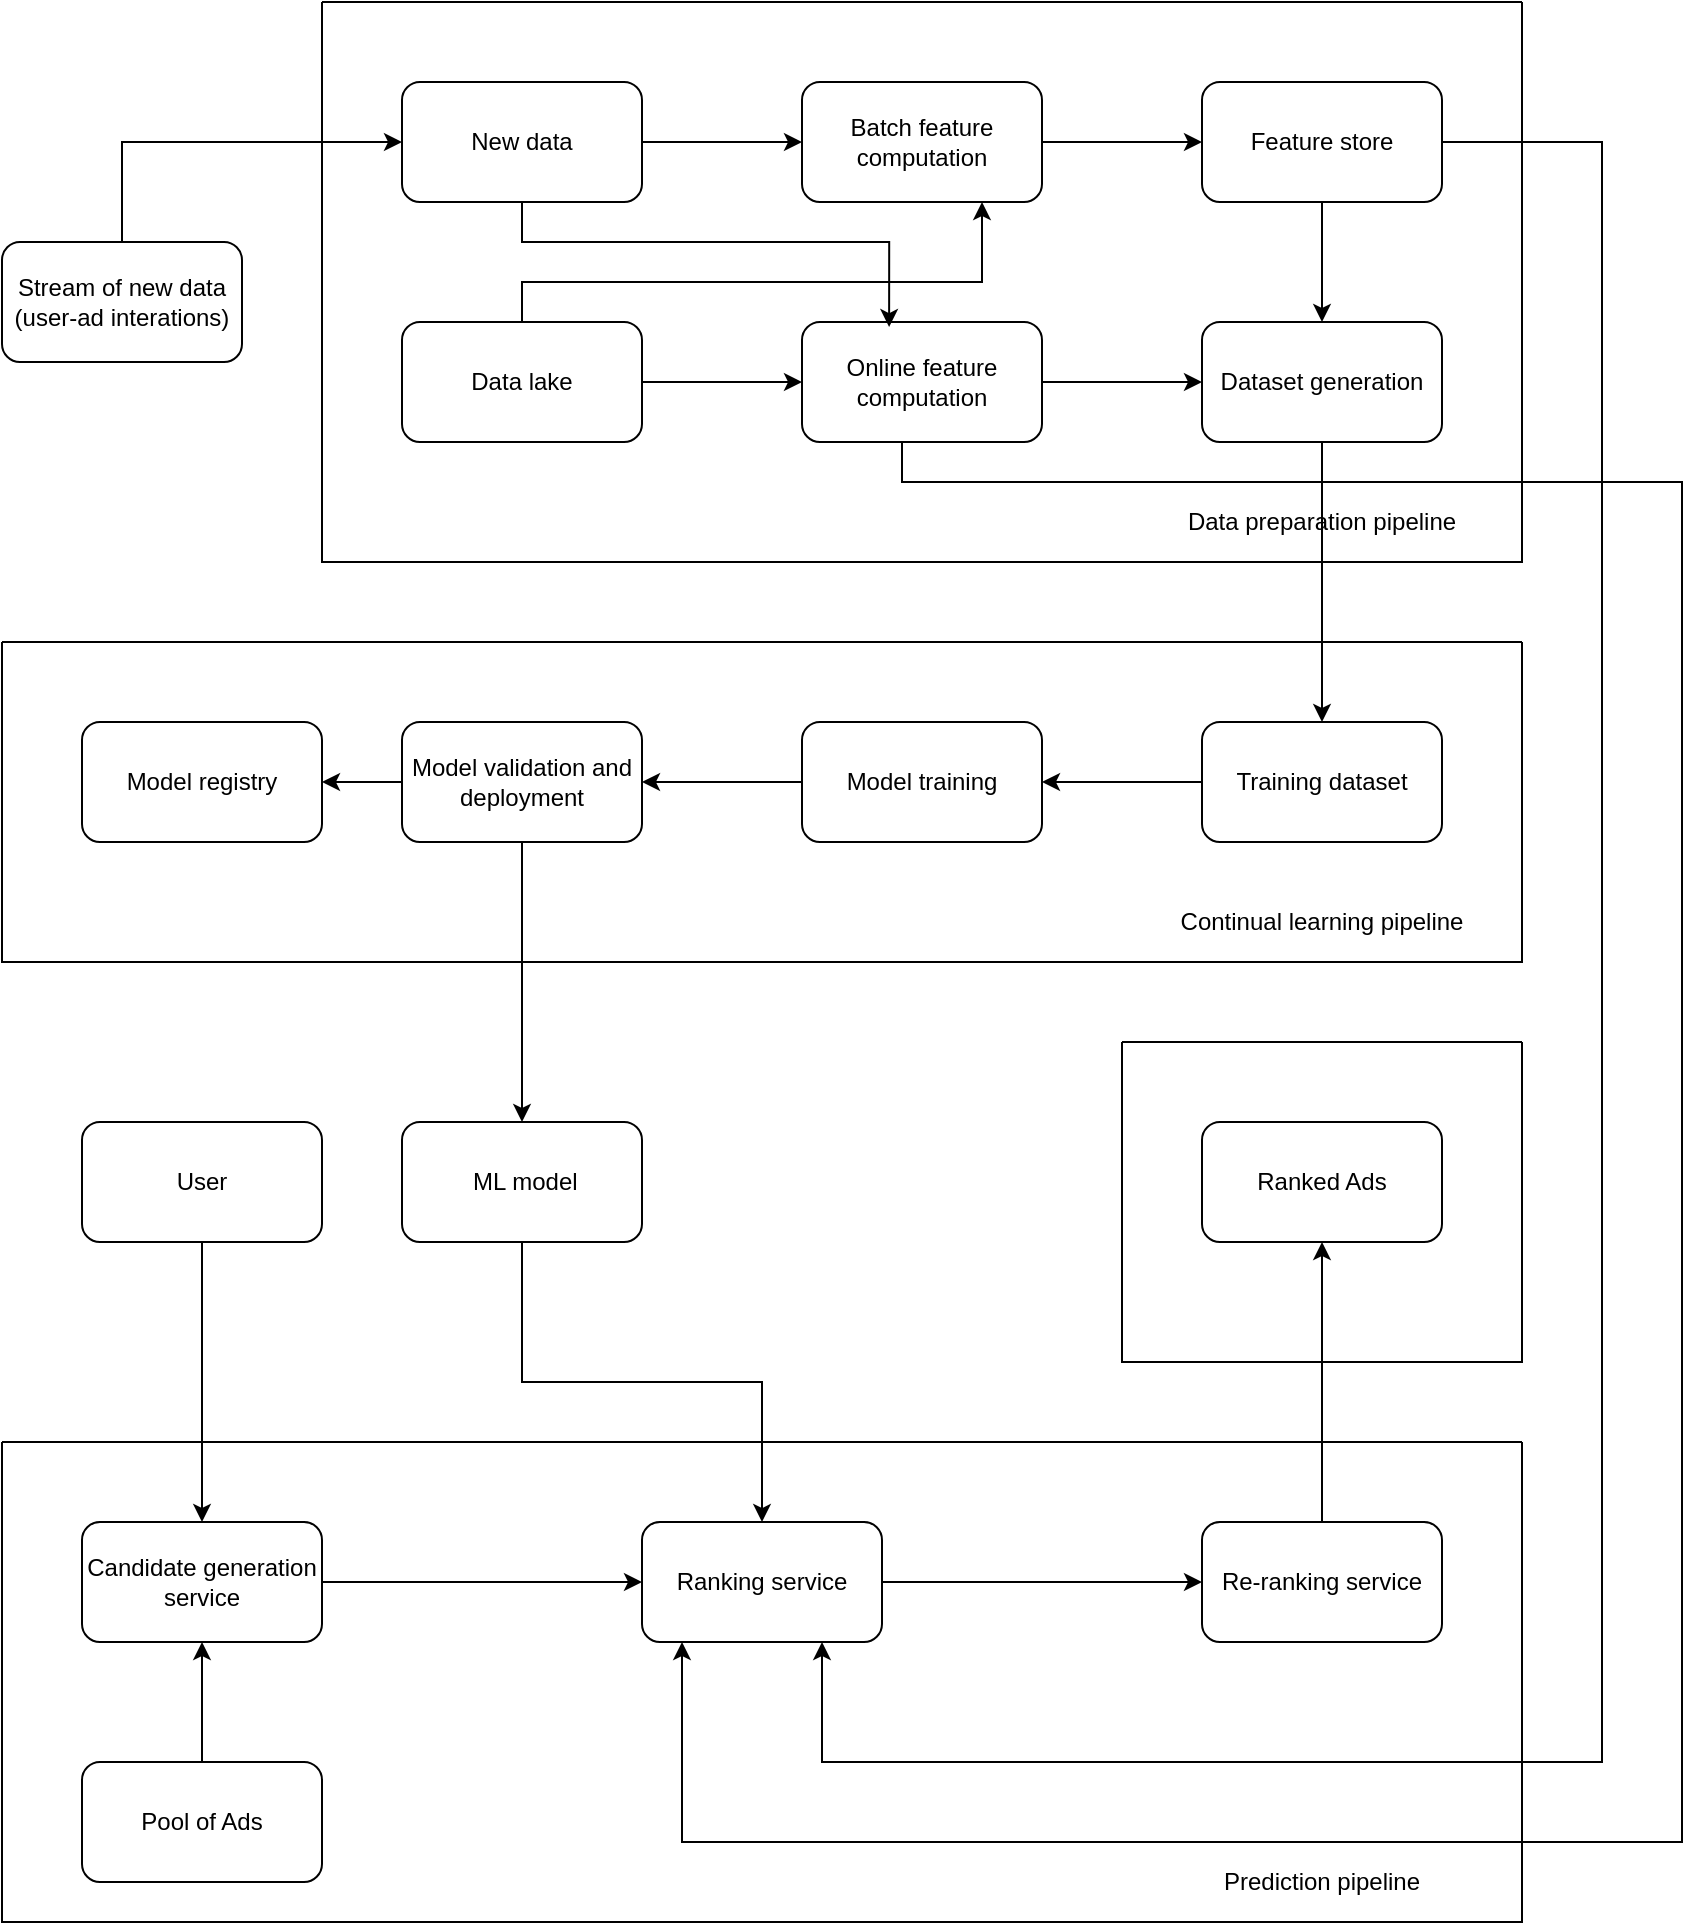 <mxfile scale="1" border="0" version="24.7.14">
  <diagram id="JIO4U5yVURzNJD8ckPtT" name="Page-1">
    <mxGraphModel dx="882" dy="578" grid="1" gridSize="10" guides="1" tooltips="1" connect="1" arrows="1" fold="1" page="1" pageScale="1" pageWidth="850" pageHeight="1100" math="0" shadow="0">
      <root>
        <mxCell id="0" />
        <mxCell id="1" parent="0" />
        <mxCell id="At9daDqTqGgUnNfYn9DA-27" style="edgeStyle=orthogonalEdgeStyle;rounded=0;orthogonalLoop=1;jettySize=auto;html=1;exitX=0.5;exitY=0;exitDx=0;exitDy=0;entryX=0;entryY=0.5;entryDx=0;entryDy=0;" parent="1" source="At9daDqTqGgUnNfYn9DA-1" target="At9daDqTqGgUnNfYn9DA-3" edge="1">
          <mxGeometry relative="1" as="geometry" />
        </mxCell>
        <mxCell id="At9daDqTqGgUnNfYn9DA-1" value="Stream of new data (user-ad interations)" style="rounded=1;whiteSpace=wrap;html=1;" parent="1" vertex="1">
          <mxGeometry x="40" y="160" width="120" height="60" as="geometry" />
        </mxCell>
        <mxCell id="At9daDqTqGgUnNfYn9DA-2" value="" style="swimlane;startSize=0;" parent="1" vertex="1">
          <mxGeometry x="200" y="40" width="600" height="280" as="geometry" />
        </mxCell>
        <mxCell id="At9daDqTqGgUnNfYn9DA-28" style="edgeStyle=orthogonalEdgeStyle;rounded=0;orthogonalLoop=1;jettySize=auto;html=1;exitX=1;exitY=0.5;exitDx=0;exitDy=0;" parent="At9daDqTqGgUnNfYn9DA-2" source="At9daDqTqGgUnNfYn9DA-3" target="At9daDqTqGgUnNfYn9DA-5" edge="1">
          <mxGeometry relative="1" as="geometry" />
        </mxCell>
        <mxCell id="At9daDqTqGgUnNfYn9DA-3" value="New data" style="rounded=1;whiteSpace=wrap;html=1;" parent="At9daDqTqGgUnNfYn9DA-2" vertex="1">
          <mxGeometry x="40" y="40" width="120" height="60" as="geometry" />
        </mxCell>
        <mxCell id="At9daDqTqGgUnNfYn9DA-29" style="edgeStyle=orthogonalEdgeStyle;rounded=0;orthogonalLoop=1;jettySize=auto;html=1;exitX=1;exitY=0.5;exitDx=0;exitDy=0;entryX=0;entryY=0.5;entryDx=0;entryDy=0;" parent="At9daDqTqGgUnNfYn9DA-2" source="At9daDqTqGgUnNfYn9DA-4" target="At9daDqTqGgUnNfYn9DA-6" edge="1">
          <mxGeometry relative="1" as="geometry" />
        </mxCell>
        <mxCell id="AvpIkaSzFb0twTz1KroS-10" style="edgeStyle=orthogonalEdgeStyle;rounded=0;orthogonalLoop=1;jettySize=auto;html=1;exitX=0.5;exitY=0;exitDx=0;exitDy=0;entryX=0.75;entryY=1;entryDx=0;entryDy=0;" edge="1" parent="At9daDqTqGgUnNfYn9DA-2" source="At9daDqTqGgUnNfYn9DA-4" target="At9daDqTqGgUnNfYn9DA-5">
          <mxGeometry relative="1" as="geometry">
            <Array as="points">
              <mxPoint x="100" y="140" />
              <mxPoint x="330" y="140" />
            </Array>
          </mxGeometry>
        </mxCell>
        <mxCell id="At9daDqTqGgUnNfYn9DA-4" value="Data lake" style="rounded=1;whiteSpace=wrap;html=1;" parent="At9daDqTqGgUnNfYn9DA-2" vertex="1">
          <mxGeometry x="40" y="160" width="120" height="60" as="geometry" />
        </mxCell>
        <mxCell id="At9daDqTqGgUnNfYn9DA-31" style="edgeStyle=orthogonalEdgeStyle;rounded=0;orthogonalLoop=1;jettySize=auto;html=1;exitX=1;exitY=0.5;exitDx=0;exitDy=0;entryX=0;entryY=0.5;entryDx=0;entryDy=0;" parent="At9daDqTqGgUnNfYn9DA-2" source="At9daDqTqGgUnNfYn9DA-5" target="At9daDqTqGgUnNfYn9DA-7" edge="1">
          <mxGeometry relative="1" as="geometry" />
        </mxCell>
        <mxCell id="At9daDqTqGgUnNfYn9DA-5" value="Batch feature computation" style="rounded=1;whiteSpace=wrap;html=1;" parent="At9daDqTqGgUnNfYn9DA-2" vertex="1">
          <mxGeometry x="240" y="40" width="120" height="60" as="geometry" />
        </mxCell>
        <mxCell id="At9daDqTqGgUnNfYn9DA-30" style="edgeStyle=orthogonalEdgeStyle;rounded=0;orthogonalLoop=1;jettySize=auto;html=1;exitX=1;exitY=0.5;exitDx=0;exitDy=0;" parent="At9daDqTqGgUnNfYn9DA-2" source="At9daDqTqGgUnNfYn9DA-6" target="At9daDqTqGgUnNfYn9DA-8" edge="1">
          <mxGeometry relative="1" as="geometry" />
        </mxCell>
        <mxCell id="At9daDqTqGgUnNfYn9DA-6" value="Online feature computation" style="rounded=1;whiteSpace=wrap;html=1;" parent="At9daDqTqGgUnNfYn9DA-2" vertex="1">
          <mxGeometry x="240" y="160" width="120" height="60" as="geometry" />
        </mxCell>
        <mxCell id="At9daDqTqGgUnNfYn9DA-32" style="edgeStyle=orthogonalEdgeStyle;rounded=0;orthogonalLoop=1;jettySize=auto;html=1;exitX=0.5;exitY=1;exitDx=0;exitDy=0;entryX=0.5;entryY=0;entryDx=0;entryDy=0;" parent="At9daDqTqGgUnNfYn9DA-2" source="At9daDqTqGgUnNfYn9DA-7" target="At9daDqTqGgUnNfYn9DA-8" edge="1">
          <mxGeometry relative="1" as="geometry" />
        </mxCell>
        <mxCell id="At9daDqTqGgUnNfYn9DA-7" value="Feature store" style="rounded=1;whiteSpace=wrap;html=1;" parent="At9daDqTqGgUnNfYn9DA-2" vertex="1">
          <mxGeometry x="440" y="40" width="120" height="60" as="geometry" />
        </mxCell>
        <mxCell id="At9daDqTqGgUnNfYn9DA-8" value="Dataset generation" style="rounded=1;whiteSpace=wrap;html=1;" parent="At9daDqTqGgUnNfYn9DA-2" vertex="1">
          <mxGeometry x="440" y="160" width="120" height="60" as="geometry" />
        </mxCell>
        <mxCell id="At9daDqTqGgUnNfYn9DA-38" value="Data preparation pipeline" style="text;html=1;align=center;verticalAlign=middle;whiteSpace=wrap;rounded=0;" parent="At9daDqTqGgUnNfYn9DA-2" vertex="1">
          <mxGeometry x="400" y="240" width="200" height="40" as="geometry" />
        </mxCell>
        <mxCell id="AvpIkaSzFb0twTz1KroS-11" style="edgeStyle=orthogonalEdgeStyle;rounded=0;orthogonalLoop=1;jettySize=auto;html=1;exitX=0.5;exitY=1;exitDx=0;exitDy=0;entryX=0.363;entryY=0.042;entryDx=0;entryDy=0;entryPerimeter=0;" edge="1" parent="At9daDqTqGgUnNfYn9DA-2" source="At9daDqTqGgUnNfYn9DA-3" target="At9daDqTqGgUnNfYn9DA-6">
          <mxGeometry relative="1" as="geometry">
            <Array as="points">
              <mxPoint x="100" y="120" />
              <mxPoint x="284" y="120" />
            </Array>
          </mxGeometry>
        </mxCell>
        <mxCell id="At9daDqTqGgUnNfYn9DA-9" value="" style="swimlane;startSize=0;" parent="1" vertex="1">
          <mxGeometry x="40" y="360" width="760" height="160" as="geometry" />
        </mxCell>
        <mxCell id="At9daDqTqGgUnNfYn9DA-40" style="edgeStyle=orthogonalEdgeStyle;rounded=0;orthogonalLoop=1;jettySize=auto;html=1;exitX=0;exitY=0.5;exitDx=0;exitDy=0;entryX=1;entryY=0.5;entryDx=0;entryDy=0;" parent="At9daDqTqGgUnNfYn9DA-9" source="At9daDqTqGgUnNfYn9DA-10" target="At9daDqTqGgUnNfYn9DA-11" edge="1">
          <mxGeometry relative="1" as="geometry" />
        </mxCell>
        <mxCell id="At9daDqTqGgUnNfYn9DA-10" value="Training dataset" style="rounded=1;whiteSpace=wrap;html=1;" parent="At9daDqTqGgUnNfYn9DA-9" vertex="1">
          <mxGeometry x="600" y="40" width="120" height="60" as="geometry" />
        </mxCell>
        <mxCell id="At9daDqTqGgUnNfYn9DA-41" style="edgeStyle=orthogonalEdgeStyle;rounded=0;orthogonalLoop=1;jettySize=auto;html=1;exitX=0;exitY=0.5;exitDx=0;exitDy=0;entryX=1;entryY=0.5;entryDx=0;entryDy=0;" parent="At9daDqTqGgUnNfYn9DA-9" source="At9daDqTqGgUnNfYn9DA-11" target="At9daDqTqGgUnNfYn9DA-12" edge="1">
          <mxGeometry relative="1" as="geometry" />
        </mxCell>
        <mxCell id="At9daDqTqGgUnNfYn9DA-11" value="Model training" style="rounded=1;whiteSpace=wrap;html=1;" parent="At9daDqTqGgUnNfYn9DA-9" vertex="1">
          <mxGeometry x="400" y="40" width="120" height="60" as="geometry" />
        </mxCell>
        <mxCell id="At9daDqTqGgUnNfYn9DA-43" style="edgeStyle=orthogonalEdgeStyle;rounded=0;orthogonalLoop=1;jettySize=auto;html=1;exitX=0;exitY=0.5;exitDx=0;exitDy=0;entryX=1;entryY=0.5;entryDx=0;entryDy=0;" parent="At9daDqTqGgUnNfYn9DA-9" source="At9daDqTqGgUnNfYn9DA-12" target="At9daDqTqGgUnNfYn9DA-13" edge="1">
          <mxGeometry relative="1" as="geometry" />
        </mxCell>
        <mxCell id="At9daDqTqGgUnNfYn9DA-12" value="Model validation and deployment" style="rounded=1;whiteSpace=wrap;html=1;" parent="At9daDqTqGgUnNfYn9DA-9" vertex="1">
          <mxGeometry x="200" y="40" width="120" height="60" as="geometry" />
        </mxCell>
        <mxCell id="At9daDqTqGgUnNfYn9DA-13" value="Model registry" style="rounded=1;whiteSpace=wrap;html=1;" parent="At9daDqTqGgUnNfYn9DA-9" vertex="1">
          <mxGeometry x="40" y="40" width="120" height="60" as="geometry" />
        </mxCell>
        <mxCell id="At9daDqTqGgUnNfYn9DA-26" value="Continual learning pipeline" style="text;html=1;align=center;verticalAlign=middle;whiteSpace=wrap;rounded=0;" parent="At9daDqTqGgUnNfYn9DA-9" vertex="1">
          <mxGeometry x="560" y="120" width="200" height="40" as="geometry" />
        </mxCell>
        <mxCell id="At9daDqTqGgUnNfYn9DA-14" value="" style="swimlane;startSize=0;" parent="1" vertex="1">
          <mxGeometry x="600" y="560" width="200" height="160" as="geometry" />
        </mxCell>
        <mxCell id="At9daDqTqGgUnNfYn9DA-15" value="Ranked Ads" style="rounded=1;whiteSpace=wrap;html=1;" parent="At9daDqTqGgUnNfYn9DA-14" vertex="1">
          <mxGeometry x="40" y="40" width="120" height="60" as="geometry" />
        </mxCell>
        <mxCell id="At9daDqTqGgUnNfYn9DA-18" value="" style="swimlane;startSize=0;" parent="1" vertex="1">
          <mxGeometry x="40" y="760" width="760" height="240" as="geometry" />
        </mxCell>
        <mxCell id="At9daDqTqGgUnNfYn9DA-48" style="edgeStyle=orthogonalEdgeStyle;rounded=0;orthogonalLoop=1;jettySize=auto;html=1;exitX=1;exitY=0.5;exitDx=0;exitDy=0;entryX=0;entryY=0.5;entryDx=0;entryDy=0;" parent="At9daDqTqGgUnNfYn9DA-18" source="At9daDqTqGgUnNfYn9DA-19" target="At9daDqTqGgUnNfYn9DA-22" edge="1">
          <mxGeometry relative="1" as="geometry" />
        </mxCell>
        <mxCell id="At9daDqTqGgUnNfYn9DA-19" value="Candidate generation service" style="rounded=1;whiteSpace=wrap;html=1;" parent="At9daDqTqGgUnNfYn9DA-18" vertex="1">
          <mxGeometry x="40" y="40" width="120" height="60" as="geometry" />
        </mxCell>
        <mxCell id="At9daDqTqGgUnNfYn9DA-20" value="Re-ranking service" style="rounded=1;whiteSpace=wrap;html=1;" parent="At9daDqTqGgUnNfYn9DA-18" vertex="1">
          <mxGeometry x="600" y="40" width="120" height="60" as="geometry" />
        </mxCell>
        <mxCell id="At9daDqTqGgUnNfYn9DA-50" style="edgeStyle=orthogonalEdgeStyle;rounded=0;orthogonalLoop=1;jettySize=auto;html=1;exitX=0.5;exitY=0;exitDx=0;exitDy=0;entryX=0.5;entryY=1;entryDx=0;entryDy=0;" parent="At9daDqTqGgUnNfYn9DA-18" source="At9daDqTqGgUnNfYn9DA-21" target="At9daDqTqGgUnNfYn9DA-19" edge="1">
          <mxGeometry relative="1" as="geometry" />
        </mxCell>
        <mxCell id="At9daDqTqGgUnNfYn9DA-21" value="Pool of Ads" style="rounded=1;whiteSpace=wrap;html=1;" parent="At9daDqTqGgUnNfYn9DA-18" vertex="1">
          <mxGeometry x="40" y="160" width="120" height="60" as="geometry" />
        </mxCell>
        <mxCell id="At9daDqTqGgUnNfYn9DA-49" style="edgeStyle=orthogonalEdgeStyle;rounded=0;orthogonalLoop=1;jettySize=auto;html=1;exitX=1;exitY=0.5;exitDx=0;exitDy=0;entryX=0;entryY=0.5;entryDx=0;entryDy=0;" parent="At9daDqTqGgUnNfYn9DA-18" source="At9daDqTqGgUnNfYn9DA-22" target="At9daDqTqGgUnNfYn9DA-20" edge="1">
          <mxGeometry relative="1" as="geometry" />
        </mxCell>
        <mxCell id="At9daDqTqGgUnNfYn9DA-22" value="Ranking service" style="rounded=1;whiteSpace=wrap;html=1;" parent="At9daDqTqGgUnNfYn9DA-18" vertex="1">
          <mxGeometry x="320" y="40" width="120" height="60" as="geometry" />
        </mxCell>
        <mxCell id="At9daDqTqGgUnNfYn9DA-54" value="Prediction pipeline" style="text;html=1;align=center;verticalAlign=middle;whiteSpace=wrap;rounded=0;" parent="At9daDqTqGgUnNfYn9DA-18" vertex="1">
          <mxGeometry x="560" y="200" width="200" height="40" as="geometry" />
        </mxCell>
        <mxCell id="At9daDqTqGgUnNfYn9DA-53" style="edgeStyle=orthogonalEdgeStyle;rounded=0;orthogonalLoop=1;jettySize=auto;html=1;exitX=0.5;exitY=1;exitDx=0;exitDy=0;entryX=0.5;entryY=0;entryDx=0;entryDy=0;" parent="1" source="At9daDqTqGgUnNfYn9DA-25" target="At9daDqTqGgUnNfYn9DA-22" edge="1">
          <mxGeometry relative="1" as="geometry" />
        </mxCell>
        <mxCell id="At9daDqTqGgUnNfYn9DA-25" value="&amp;nbsp;ML model" style="rounded=1;whiteSpace=wrap;html=1;" parent="1" vertex="1">
          <mxGeometry x="240" y="600" width="120" height="60" as="geometry" />
        </mxCell>
        <mxCell id="At9daDqTqGgUnNfYn9DA-39" style="edgeStyle=orthogonalEdgeStyle;rounded=0;orthogonalLoop=1;jettySize=auto;html=1;exitX=0.5;exitY=1;exitDx=0;exitDy=0;entryX=0.5;entryY=0;entryDx=0;entryDy=0;" parent="1" source="At9daDqTqGgUnNfYn9DA-8" target="At9daDqTqGgUnNfYn9DA-10" edge="1">
          <mxGeometry relative="1" as="geometry" />
        </mxCell>
        <mxCell id="At9daDqTqGgUnNfYn9DA-44" style="edgeStyle=orthogonalEdgeStyle;rounded=0;orthogonalLoop=1;jettySize=auto;html=1;exitX=0.5;exitY=1;exitDx=0;exitDy=0;" parent="1" source="At9daDqTqGgUnNfYn9DA-12" target="At9daDqTqGgUnNfYn9DA-25" edge="1">
          <mxGeometry relative="1" as="geometry" />
        </mxCell>
        <mxCell id="At9daDqTqGgUnNfYn9DA-45" style="edgeStyle=orthogonalEdgeStyle;rounded=0;orthogonalLoop=1;jettySize=auto;html=1;exitX=0.5;exitY=0;exitDx=0;exitDy=0;entryX=0.5;entryY=1;entryDx=0;entryDy=0;" parent="1" source="At9daDqTqGgUnNfYn9DA-20" target="At9daDqTqGgUnNfYn9DA-15" edge="1">
          <mxGeometry relative="1" as="geometry" />
        </mxCell>
        <mxCell id="At9daDqTqGgUnNfYn9DA-47" style="edgeStyle=orthogonalEdgeStyle;rounded=0;orthogonalLoop=1;jettySize=auto;html=1;exitX=0.5;exitY=1;exitDx=0;exitDy=0;entryX=0.5;entryY=0;entryDx=0;entryDy=0;" parent="1" source="At9daDqTqGgUnNfYn9DA-46" target="At9daDqTqGgUnNfYn9DA-19" edge="1">
          <mxGeometry relative="1" as="geometry" />
        </mxCell>
        <mxCell id="At9daDqTqGgUnNfYn9DA-46" value="User" style="rounded=1;whiteSpace=wrap;html=1;" parent="1" vertex="1">
          <mxGeometry x="80" y="600" width="120" height="60" as="geometry" />
        </mxCell>
        <mxCell id="AvpIkaSzFb0twTz1KroS-13" style="edgeStyle=orthogonalEdgeStyle;rounded=0;orthogonalLoop=1;jettySize=auto;html=1;exitX=1;exitY=0.5;exitDx=0;exitDy=0;entryX=0.75;entryY=1;entryDx=0;entryDy=0;" edge="1" parent="1" source="At9daDqTqGgUnNfYn9DA-7" target="At9daDqTqGgUnNfYn9DA-22">
          <mxGeometry relative="1" as="geometry">
            <Array as="points">
              <mxPoint x="840" y="110" />
              <mxPoint x="840" y="920" />
              <mxPoint x="450" y="920" />
            </Array>
          </mxGeometry>
        </mxCell>
        <mxCell id="AvpIkaSzFb0twTz1KroS-14" style="edgeStyle=orthogonalEdgeStyle;rounded=0;orthogonalLoop=1;jettySize=auto;html=1;exitX=0.5;exitY=1;exitDx=0;exitDy=0;entryX=0.25;entryY=1;entryDx=0;entryDy=0;" edge="1" parent="1">
          <mxGeometry relative="1" as="geometry">
            <mxPoint x="490" y="260" as="sourcePoint" />
            <mxPoint x="380" y="860" as="targetPoint" />
            <Array as="points">
              <mxPoint x="490" y="280" />
              <mxPoint x="880" y="280" />
              <mxPoint x="880" y="960" />
              <mxPoint x="380" y="960" />
            </Array>
          </mxGeometry>
        </mxCell>
      </root>
    </mxGraphModel>
  </diagram>
</mxfile>
